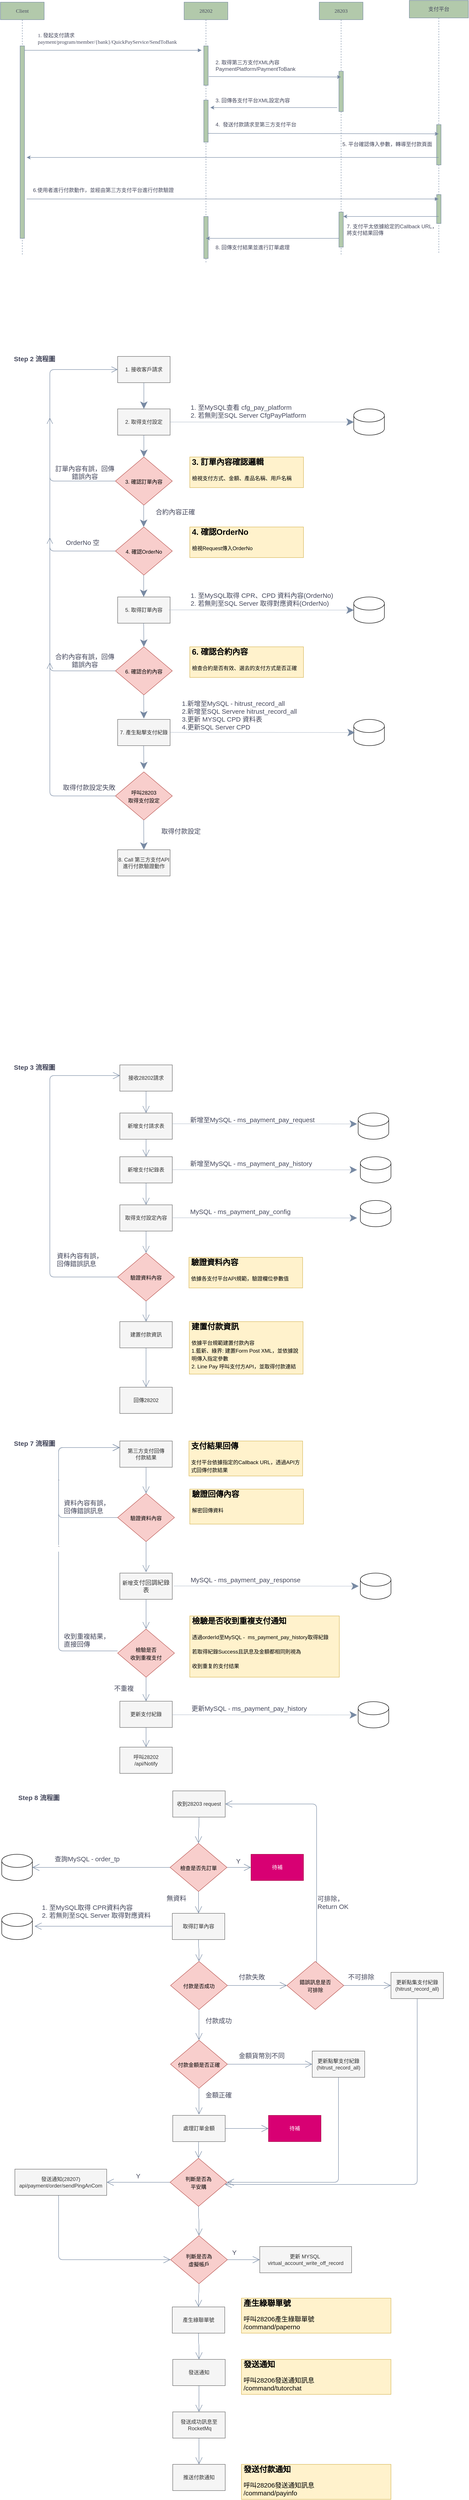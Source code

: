 <mxfile version="20.2.7" type="device"><diagram name="Page-1" id="13e1069c-82ec-6db2-03f1-153e76fe0fe0"><mxGraphModel dx="1497" dy="802" grid="1" gridSize="10" guides="1" tooltips="1" connect="1" arrows="1" fold="1" page="1" pageScale="1" pageWidth="1169" pageHeight="827" math="0" shadow="0"><root><mxCell id="0"/><mxCell id="1" parent="0"/><mxCell id="7baba1c4bc27f4b0-2" value="28202" style="shape=umlLifeline;perimeter=lifelinePerimeter;whiteSpace=wrap;html=1;container=1;collapsible=0;recursiveResize=0;outlineConnect=0;rounded=0;shadow=0;comic=0;labelBackgroundColor=none;strokeWidth=1;fontFamily=Verdana;fontSize=12;align=center;fillColor=#B2C9AB;strokeColor=#788AA3;fontColor=#46495D;" parent="1" vertex="1"><mxGeometry x="467" y="70" width="100" height="596" as="geometry"/></mxCell><mxCell id="7baba1c4bc27f4b0-10" value="" style="html=1;points=[];perimeter=orthogonalPerimeter;rounded=0;shadow=0;comic=0;labelBackgroundColor=none;strokeWidth=1;fontFamily=Verdana;fontSize=12;align=center;fillColor=#B2C9AB;strokeColor=#788AA3;fontColor=#46495D;" parent="7baba1c4bc27f4b0-2" vertex="1"><mxGeometry x="45" y="100" width="10" height="90" as="geometry"/></mxCell><mxCell id="J6iVhQArOqbqRwW2A1_2-15" value="" style="html=1;points=[];perimeter=orthogonalPerimeter;rounded=0;shadow=0;comic=0;labelBackgroundColor=none;strokeWidth=1;fontFamily=Verdana;fontSize=12;align=center;fillColor=#B2C9AB;strokeColor=#788AA3;fontColor=#46495D;" vertex="1" parent="7baba1c4bc27f4b0-2"><mxGeometry x="45" y="224" width="10" height="96" as="geometry"/></mxCell><mxCell id="J6iVhQArOqbqRwW2A1_2-30" value="" style="html=1;points=[];perimeter=orthogonalPerimeter;rounded=0;shadow=0;comic=0;labelBackgroundColor=none;strokeWidth=1;fontFamily=Verdana;fontSize=12;align=center;fillColor=#B2C9AB;strokeColor=#788AA3;fontColor=#46495D;" vertex="1" parent="7baba1c4bc27f4b0-2"><mxGeometry x="45.0" y="490" width="10" height="96" as="geometry"/></mxCell><mxCell id="7baba1c4bc27f4b0-3" value="28203" style="shape=umlLifeline;perimeter=lifelinePerimeter;whiteSpace=wrap;html=1;container=1;collapsible=0;recursiveResize=0;outlineConnect=0;rounded=0;shadow=0;comic=0;labelBackgroundColor=none;strokeWidth=1;fontFamily=Verdana;fontSize=12;align=center;fillColor=#B2C9AB;strokeColor=#788AA3;fontColor=#46495D;" parent="1" vertex="1"><mxGeometry x="776.05" y="70" width="100" height="580" as="geometry"/></mxCell><mxCell id="7baba1c4bc27f4b0-13" value="" style="html=1;points=[];perimeter=orthogonalPerimeter;rounded=0;shadow=0;comic=0;labelBackgroundColor=none;strokeWidth=1;fontFamily=Verdana;fontSize=12;align=center;fillColor=#B2C9AB;strokeColor=#788AA3;fontColor=#46495D;" parent="7baba1c4bc27f4b0-3" vertex="1"><mxGeometry x="45" y="158" width="10" height="92" as="geometry"/></mxCell><mxCell id="J6iVhQArOqbqRwW2A1_2-28" value="" style="html=1;points=[];perimeter=orthogonalPerimeter;rounded=0;shadow=0;comic=0;labelBackgroundColor=none;strokeWidth=1;fontFamily=Verdana;fontSize=12;align=center;fillColor=#B2C9AB;strokeColor=#788AA3;fontColor=#46495D;" vertex="1" parent="7baba1c4bc27f4b0-3"><mxGeometry x="45" y="480" width="10" height="80" as="geometry"/></mxCell><mxCell id="7baba1c4bc27f4b0-4" value="支付平台" style="shape=umlLifeline;perimeter=lifelinePerimeter;whiteSpace=wrap;html=1;container=1;collapsible=0;recursiveResize=0;outlineConnect=0;rounded=0;shadow=0;comic=0;labelBackgroundColor=none;strokeWidth=1;fontFamily=Verdana;fontSize=12;align=center;fillColor=#B2C9AB;strokeColor=#788AA3;fontColor=#46495D;" parent="1" vertex="1"><mxGeometry x="982" y="66" width="135" height="580" as="geometry"/></mxCell><mxCell id="J6iVhQArOqbqRwW2A1_2-19" value="" style="html=1;points=[];perimeter=orthogonalPerimeter;rounded=0;shadow=0;comic=0;labelBackgroundColor=none;strokeWidth=1;fontFamily=Verdana;fontSize=12;align=center;fillColor=#B2C9AB;strokeColor=#788AA3;fontColor=#46495D;" vertex="1" parent="7baba1c4bc27f4b0-4"><mxGeometry x="62.5" y="284" width="10" height="92" as="geometry"/></mxCell><mxCell id="J6iVhQArOqbqRwW2A1_2-25" value="" style="html=1;points=[];perimeter=orthogonalPerimeter;rounded=0;shadow=0;comic=0;labelBackgroundColor=none;strokeWidth=1;fontFamily=Verdana;fontSize=12;align=center;fillColor=#B2C9AB;strokeColor=#788AA3;fontColor=#46495D;" vertex="1" parent="7baba1c4bc27f4b0-4"><mxGeometry x="62.5" y="444" width="10" height="66" as="geometry"/></mxCell><mxCell id="7baba1c4bc27f4b0-8" value="Client" style="shape=umlLifeline;perimeter=lifelinePerimeter;whiteSpace=wrap;html=1;container=1;collapsible=0;recursiveResize=0;outlineConnect=0;rounded=0;shadow=0;comic=0;labelBackgroundColor=none;strokeWidth=1;fontFamily=Verdana;fontSize=12;align=center;fillColor=#B2C9AB;strokeColor=#788AA3;fontColor=#46495D;" parent="1" vertex="1"><mxGeometry x="47" y="70" width="100" height="580" as="geometry"/></mxCell><mxCell id="7baba1c4bc27f4b0-9" value="" style="html=1;points=[];perimeter=orthogonalPerimeter;rounded=0;shadow=0;comic=0;labelBackgroundColor=none;strokeWidth=1;fontFamily=Verdana;fontSize=12;align=center;fillColor=#B2C9AB;strokeColor=#788AA3;fontColor=#46495D;" parent="7baba1c4bc27f4b0-8" vertex="1"><mxGeometry x="45" y="100" width="10" height="440" as="geometry"/></mxCell><mxCell id="7baba1c4bc27f4b0-11" value="&lt;div style=&quot;text-align: left;&quot;&gt;&lt;span style=&quot;background-color: initial;&quot;&gt;1. 發起支付請求&lt;/span&gt;&lt;/div&gt;payment/program/member/{bank}/QuickPayService/SendToBank" style="html=1;verticalAlign=bottom;endArrow=block;labelBackgroundColor=none;fontFamily=Verdana;fontSize=12;edgeStyle=elbowEdgeStyle;elbow=vertical;rounded=0;curved=1;strokeColor=#788AA3;fontColor=#46495D;" parent="1" source="7baba1c4bc27f4b0-9" edge="1"><mxGeometry x="-0.066" y="10" relative="1" as="geometry"><mxPoint x="267" y="190" as="sourcePoint"/><mxPoint x="507" y="180" as="targetPoint"/><Array as="points"><mxPoint x="287" y="180"/></Array><mxPoint as="offset"/></mxGeometry></mxCell><mxCell id="J6iVhQArOqbqRwW2A1_2-12" value="" style="endArrow=classic;html=1;rounded=0;curved=1;strokeColor=#788AA3;fontColor=#46495D;" edge="1" parent="1" target="7baba1c4bc27f4b0-3"><mxGeometry width="50" height="50" relative="1" as="geometry"><mxPoint x="523.447" y="240" as="sourcePoint"/><mxPoint x="800.53" y="218.68" as="targetPoint"/><Array as="points"><mxPoint x="627" y="241"/></Array></mxGeometry></mxCell><mxCell id="J6iVhQArOqbqRwW2A1_2-14" value="2. 取得第三方支付XML內容&lt;br&gt;PaymentPlatform/PaymentToBank" style="text;html=1;strokeColor=none;fillColor=none;align=left;verticalAlign=middle;whiteSpace=wrap;rounded=0;fontColor=#46495D;" vertex="1" parent="1"><mxGeometry x="537" y="200" width="270" height="30" as="geometry"/></mxCell><mxCell id="J6iVhQArOqbqRwW2A1_2-16" value="" style="endArrow=classic;html=1;rounded=0;curved=1;strokeColor=#788AA3;fontColor=#46495D;" edge="1" parent="1"><mxGeometry width="50" height="50" relative="1" as="geometry"><mxPoint x="817" y="311" as="sourcePoint"/><mxPoint x="527" y="311" as="targetPoint"/><Array as="points"><mxPoint x="667" y="311"/></Array></mxGeometry></mxCell><mxCell id="J6iVhQArOqbqRwW2A1_2-17" value="3. 回傳各支付平台XML設定內容" style="text;html=1;strokeColor=none;fillColor=none;align=left;verticalAlign=middle;whiteSpace=wrap;rounded=0;fontColor=#46495D;" vertex="1" parent="1"><mxGeometry x="537" y="280" width="270" height="30" as="geometry"/></mxCell><mxCell id="J6iVhQArOqbqRwW2A1_2-20" value="" style="endArrow=classic;html=1;rounded=0;curved=1;strokeColor=#788AA3;fontColor=#46495D;" edge="1" parent="1" target="7baba1c4bc27f4b0-4"><mxGeometry width="50" height="50" relative="1" as="geometry"><mxPoint x="520.947" y="370" as="sourcePoint"/><mxPoint x="823.05" y="371" as="targetPoint"/><Array as="points"><mxPoint x="624.5" y="371"/></Array></mxGeometry></mxCell><mxCell id="J6iVhQArOqbqRwW2A1_2-21" value="4.&amp;nbsp; 發送付款請求至第三方支付平台" style="text;html=1;strokeColor=none;fillColor=none;align=left;verticalAlign=middle;whiteSpace=wrap;rounded=0;fontColor=#46495D;" vertex="1" parent="1"><mxGeometry x="537" y="335" width="430" height="30" as="geometry"/></mxCell><mxCell id="J6iVhQArOqbqRwW2A1_2-22" value="" style="endArrow=classic;html=1;rounded=0;curved=1;strokeColor=#788AA3;fontColor=#46495D;" edge="1" parent="1" source="7baba1c4bc27f4b0-4"><mxGeometry width="50" height="50" relative="1" as="geometry"><mxPoint x="1066.05" y="425" as="sourcePoint"/><mxPoint x="107" y="425" as="targetPoint"/><Array as="points"><mxPoint x="916.05" y="425"/></Array></mxGeometry></mxCell><mxCell id="J6iVhQArOqbqRwW2A1_2-23" value="5. 平台確認傳入參數，轉導至付款頁面" style="text;html=1;strokeColor=none;fillColor=none;align=left;verticalAlign=middle;whiteSpace=wrap;rounded=0;fontColor=#46495D;" vertex="1" parent="1"><mxGeometry x="827" y="380" width="220" height="30" as="geometry"/></mxCell><mxCell id="J6iVhQArOqbqRwW2A1_2-24" value="&lt;div style=&quot;text-align: left;&quot;&gt;&lt;/div&gt;" style="html=1;verticalAlign=bottom;endArrow=block;labelBackgroundColor=none;fontFamily=Verdana;fontSize=12;edgeStyle=elbowEdgeStyle;elbow=vertical;rounded=0;curved=1;strokeColor=#788AA3;fontColor=#46495D;exitX=0;exitY=1.167;exitDx=0;exitDy=0;exitPerimeter=0;" edge="1" parent="1" source="J6iVhQArOqbqRwW2A1_2-26" target="7baba1c4bc27f4b0-4"><mxGeometry x="-0.549" y="20" relative="1" as="geometry"><mxPoint x="46" y="519.999" as="sourcePoint"/><mxPoint x="1070.55" y="520.105" as="targetPoint"/><mxPoint as="offset"/><Array as="points"><mxPoint x="107" y="520"/></Array></mxGeometry></mxCell><mxCell id="J6iVhQArOqbqRwW2A1_2-26" value="6.使用者進行付款動作，並經由第三方支付平台進行付款驗證" style="text;html=1;align=center;verticalAlign=middle;resizable=0;points=[];autosize=1;strokeColor=none;fillColor=none;rounded=0;fontColor=#46495D;" vertex="1" parent="1"><mxGeometry x="107" y="485" width="350" height="30" as="geometry"/></mxCell><mxCell id="J6iVhQArOqbqRwW2A1_2-27" value="" style="endArrow=classic;html=1;rounded=0;curved=1;strokeColor=#788AA3;fontColor=#46495D;" edge="1" parent="1" source="7baba1c4bc27f4b0-4" target="J6iVhQArOqbqRwW2A1_2-28"><mxGeometry width="50" height="50" relative="1" as="geometry"><mxPoint x="1066.05" y="560" as="sourcePoint"/><mxPoint x="776.05" y="560" as="targetPoint"/><Array as="points"><mxPoint x="916.05" y="560"/></Array></mxGeometry></mxCell><mxCell id="J6iVhQArOqbqRwW2A1_2-29" value="7. 支付平太依據給定的Callback URL，&lt;br&gt;將支付結果回傳" style="text;html=1;align=left;verticalAlign=middle;resizable=0;points=[];autosize=1;strokeColor=none;fillColor=none;rounded=0;fontColor=#46495D;" vertex="1" parent="1"><mxGeometry x="837.05" y="570" width="230" height="40" as="geometry"/></mxCell><mxCell id="J6iVhQArOqbqRwW2A1_2-31" value="" style="endArrow=classic;html=1;rounded=0;curved=1;strokeColor=#788AA3;fontColor=#46495D;" edge="1" parent="1" source="J6iVhQArOqbqRwW2A1_2-28" target="7baba1c4bc27f4b0-2"><mxGeometry width="50" height="50" relative="1" as="geometry"><mxPoint x="809.975" y="610" as="sourcePoint"/><mxPoint x="537.0" y="610" as="targetPoint"/><Array as="points"><mxPoint x="622" y="610"/></Array></mxGeometry></mxCell><mxCell id="J6iVhQArOqbqRwW2A1_2-32" value="8. 回傳支付結果並進行訂單處理" style="text;html=1;align=left;verticalAlign=middle;resizable=0;points=[];autosize=1;strokeColor=none;fillColor=none;rounded=0;fontColor=#46495D;" vertex="1" parent="1"><mxGeometry x="537" y="616" width="190" height="30" as="geometry"/></mxCell><mxCell id="J6iVhQArOqbqRwW2A1_2-33" value="1. 接收客戶請求" style="rounded=0;whiteSpace=wrap;html=1;fillColor=#f5f5f5;strokeColor=#666666;fontColor=#333333;" vertex="1" parent="1"><mxGeometry x="315" y="880" width="120" height="60" as="geometry"/></mxCell><mxCell id="J6iVhQArOqbqRwW2A1_2-34" value="&lt;font style=&quot;font-size: 15px;&quot;&gt;&lt;b&gt;Step 2 流程圖&lt;/b&gt;&lt;/font&gt;" style="text;html=1;strokeColor=none;fillColor=none;align=center;verticalAlign=middle;whiteSpace=wrap;rounded=0;fontColor=#46495D;" vertex="1" parent="1"><mxGeometry x="70" y="870" width="110" height="30" as="geometry"/></mxCell><mxCell id="J6iVhQArOqbqRwW2A1_2-37" value="2. 取得支付設定" style="rounded=0;whiteSpace=wrap;html=1;fillColor=#f5f5f5;strokeColor=#666666;fontColor=#333333;" vertex="1" parent="1"><mxGeometry x="315" y="1000" width="120" height="60" as="geometry"/></mxCell><mxCell id="J6iVhQArOqbqRwW2A1_2-38" value="" style="endArrow=classic;html=1;rounded=0;fontSize=15;fontColor=#46495D;startSize=14;endSize=14;strokeColor=#788AA3;fillColor=#B2C9AB;curved=1;exitX=0.5;exitY=1;exitDx=0;exitDy=0;entryX=0.5;entryY=0;entryDx=0;entryDy=0;" edge="1" parent="1" source="J6iVhQArOqbqRwW2A1_2-33" target="J6iVhQArOqbqRwW2A1_2-37"><mxGeometry width="50" height="50" relative="1" as="geometry"><mxPoint x="165" y="1000" as="sourcePoint"/><mxPoint x="215" y="950" as="targetPoint"/></mxGeometry></mxCell><mxCell id="J6iVhQArOqbqRwW2A1_2-39" value="" style="shape=cylinder3;whiteSpace=wrap;html=1;boundedLbl=1;backgroundOutline=1;size=15;fontSize=15;" vertex="1" parent="1"><mxGeometry x="855" y="1000" width="70" height="60" as="geometry"/></mxCell><mxCell id="J6iVhQArOqbqRwW2A1_2-40" value="" style="endArrow=classic;html=1;rounded=0;fontSize=15;fontColor=#46495D;startSize=14;endSize=14;strokeColor=#788AA3;fillColor=#B2C9AB;curved=1;exitX=1;exitY=0.5;exitDx=0;exitDy=0;dashed=1;dashPattern=1 1;entryX=0;entryY=0.5;entryDx=0;entryDy=0;entryPerimeter=0;" edge="1" parent="1" source="J6iVhQArOqbqRwW2A1_2-37" target="J6iVhQArOqbqRwW2A1_2-39"><mxGeometry width="50" height="50" relative="1" as="geometry"><mxPoint x="605" y="1070" as="sourcePoint"/><mxPoint x="545" y="1030" as="targetPoint"/></mxGeometry></mxCell><mxCell id="J6iVhQArOqbqRwW2A1_2-42" value="1. 至MySQL查看&amp;nbsp;cfg_pay_platform&lt;br&gt;2. 若無則至SQL Server&amp;nbsp;CfgPayPlatform" style="text;html=1;strokeColor=none;fillColor=none;align=left;verticalAlign=middle;whiteSpace=wrap;rounded=0;fontSize=15;fontColor=#46495D;" vertex="1" parent="1"><mxGeometry x="480" y="980" width="320" height="50" as="geometry"/></mxCell><mxCell id="J6iVhQArOqbqRwW2A1_2-45" value="" style="endArrow=classic;html=1;rounded=0;fontSize=15;fontColor=#46495D;startSize=14;endSize=14;strokeColor=#788AA3;fillColor=#B2C9AB;curved=1;entryX=0.5;entryY=0;entryDx=0;entryDy=0;exitX=0.5;exitY=1;exitDx=0;exitDy=0;" edge="1" parent="1" source="J6iVhQArOqbqRwW2A1_2-37" target="J6iVhQArOqbqRwW2A1_2-46"><mxGeometry width="50" height="50" relative="1" as="geometry"><mxPoint x="385" y="1070" as="sourcePoint"/><mxPoint x="378" y="1119" as="targetPoint"/></mxGeometry></mxCell><mxCell id="J6iVhQArOqbqRwW2A1_2-46" value="&lt;font style=&quot;font-size: 12px;&quot;&gt;3. 確認訂單內容&lt;/font&gt;" style="rhombus;whiteSpace=wrap;html=1;fontSize=15;strokeColor=#b85450;fillColor=#f8cecc;" vertex="1" parent="1"><mxGeometry x="310" y="1110" width="130" height="110" as="geometry"/></mxCell><mxCell id="J6iVhQArOqbqRwW2A1_2-53" value="" style="endArrow=open;endFill=1;endSize=12;html=1;rounded=1;fontSize=15;fontColor=#46495D;strokeColor=#788AA3;fillColor=#B2C9AB;exitX=0;exitY=0.5;exitDx=0;exitDy=0;entryX=0;entryY=0.5;entryDx=0;entryDy=0;" edge="1" parent="1" source="J6iVhQArOqbqRwW2A1_2-46" target="J6iVhQArOqbqRwW2A1_2-33"><mxGeometry width="160" relative="1" as="geometry"><mxPoint x="110" y="1150" as="sourcePoint"/><mxPoint x="270" y="1150" as="targetPoint"/><Array as="points"><mxPoint x="160" y="1165"/><mxPoint x="160" y="1030"/><mxPoint x="160" y="910"/></Array></mxGeometry></mxCell><mxCell id="J6iVhQArOqbqRwW2A1_2-54" value="訂單內容有誤，回傳錯誤內容" style="text;html=1;strokeColor=none;fillColor=none;align=center;verticalAlign=middle;whiteSpace=wrap;rounded=0;fontSize=15;fontColor=#46495D;" vertex="1" parent="1"><mxGeometry x="170" y="1130" width="140" height="30" as="geometry"/></mxCell><mxCell id="J6iVhQArOqbqRwW2A1_2-55" value="&lt;h1 style=&quot;font-size: 18px;&quot;&gt;&lt;font style=&quot;font-size: 18px;&quot;&gt;3. 訂單內容確認邏輯&lt;/font&gt;&lt;/h1&gt;&lt;p style=&quot;&quot;&gt;&lt;font style=&quot;font-size: 12px;&quot;&gt;檢視支付方式、金額、產品名稱、用戶名稱&lt;/font&gt;&lt;/p&gt;" style="text;html=1;strokeColor=#d6b656;fillColor=#fff2cc;spacing=5;spacingTop=-20;whiteSpace=wrap;overflow=hidden;rounded=0;fontSize=15;" vertex="1" parent="1"><mxGeometry x="480" y="1110" width="260" height="70" as="geometry"/></mxCell><mxCell id="J6iVhQArOqbqRwW2A1_2-56" value="" style="endArrow=classic;html=1;rounded=0;fontSize=15;fontColor=#46495D;startSize=14;endSize=14;strokeColor=#788AA3;fillColor=#B2C9AB;curved=1;entryX=0.5;entryY=0;entryDx=0;entryDy=0;exitX=0.5;exitY=1;exitDx=0;exitDy=0;" edge="1" parent="1"><mxGeometry width="50" height="50" relative="1" as="geometry"><mxPoint x="374.57" y="1220" as="sourcePoint"/><mxPoint x="374.57" y="1270" as="targetPoint"/></mxGeometry></mxCell><mxCell id="J6iVhQArOqbqRwW2A1_2-57" value="&lt;font style=&quot;font-size: 12px;&quot;&gt;4. 確認OrderNo&lt;br&gt;&lt;/font&gt;" style="rhombus;whiteSpace=wrap;html=1;fontSize=15;strokeColor=#b85450;fillColor=#f8cecc;" vertex="1" parent="1"><mxGeometry x="310" y="1270" width="130" height="110" as="geometry"/></mxCell><mxCell id="J6iVhQArOqbqRwW2A1_2-58" value="合約內容正確" style="text;html=1;strokeColor=none;fillColor=none;align=left;verticalAlign=middle;whiteSpace=wrap;rounded=0;fontSize=15;fontColor=#46495D;" vertex="1" parent="1"><mxGeometry x="400" y="1220" width="140" height="30" as="geometry"/></mxCell><mxCell id="J6iVhQArOqbqRwW2A1_2-59" value="" style="endArrow=open;endFill=1;endSize=12;html=1;rounded=1;fontSize=15;fontColor=#46495D;strokeColor=#788AA3;fillColor=#B2C9AB;exitX=0;exitY=0.5;exitDx=0;exitDy=0;" edge="1" parent="1" source="J6iVhQArOqbqRwW2A1_2-57"><mxGeometry width="160" relative="1" as="geometry"><mxPoint x="310" y="1325" as="sourcePoint"/><mxPoint x="160" y="1020" as="targetPoint"/><Array as="points"><mxPoint x="160" y="1325"/><mxPoint x="160" y="1190"/><mxPoint x="160" y="1070"/></Array></mxGeometry></mxCell><mxCell id="J6iVhQArOqbqRwW2A1_2-60" value="OrderNo 空" style="text;html=1;strokeColor=none;fillColor=none;align=center;verticalAlign=middle;whiteSpace=wrap;rounded=0;fontSize=15;fontColor=#46495D;" vertex="1" parent="1"><mxGeometry x="165" y="1290" width="140" height="30" as="geometry"/></mxCell><mxCell id="J6iVhQArOqbqRwW2A1_2-62" value="" style="endArrow=classic;html=1;rounded=0;fontSize=15;fontColor=#46495D;startSize=14;endSize=14;strokeColor=#788AA3;fillColor=#B2C9AB;curved=1;entryX=0.5;entryY=0;entryDx=0;entryDy=0;exitX=0.5;exitY=1;exitDx=0;exitDy=0;" edge="1" parent="1"><mxGeometry width="50" height="50" relative="1" as="geometry"><mxPoint x="374.57" y="1380" as="sourcePoint"/><mxPoint x="374.57" y="1430" as="targetPoint"/></mxGeometry></mxCell><mxCell id="J6iVhQArOqbqRwW2A1_2-63" value="&lt;h1 style=&quot;font-size: 18px;&quot;&gt;4. 確認OrderNo&lt;/h1&gt;&lt;p style=&quot;&quot;&gt;&lt;font style=&quot;font-size: 12px;&quot;&gt;檢視Request傳入OrderNo&lt;/font&gt;&lt;/p&gt;" style="text;html=1;strokeColor=#d6b656;fillColor=#fff2cc;spacing=5;spacingTop=-20;whiteSpace=wrap;overflow=hidden;rounded=0;fontSize=15;" vertex="1" parent="1"><mxGeometry x="480" y="1270" width="260" height="70" as="geometry"/></mxCell><mxCell id="J6iVhQArOqbqRwW2A1_2-64" value="5. 取得訂單內容" style="rounded=0;whiteSpace=wrap;html=1;fillColor=#f5f5f5;strokeColor=#666666;fontColor=#333333;" vertex="1" parent="1"><mxGeometry x="315" y="1430" width="120" height="60" as="geometry"/></mxCell><mxCell id="J6iVhQArOqbqRwW2A1_2-65" value="" style="endArrow=classic;html=1;rounded=0;fontSize=15;fontColor=#46495D;startSize=14;endSize=14;strokeColor=#788AA3;fillColor=#B2C9AB;curved=1;exitX=1;exitY=0.5;exitDx=0;exitDy=0;dashed=1;dashPattern=1 1;entryX=0;entryY=0.5;entryDx=0;entryDy=0;entryPerimeter=0;" edge="1" parent="1" target="J6iVhQArOqbqRwW2A1_2-66"><mxGeometry width="50" height="50" relative="1" as="geometry"><mxPoint x="432.48" y="1459.57" as="sourcePoint"/><mxPoint x="787.53" y="1459.57" as="targetPoint"/></mxGeometry></mxCell><mxCell id="J6iVhQArOqbqRwW2A1_2-66" value="" style="shape=cylinder3;whiteSpace=wrap;html=1;boundedLbl=1;backgroundOutline=1;size=15;fontSize=15;" vertex="1" parent="1"><mxGeometry x="855" y="1430" width="70" height="60" as="geometry"/></mxCell><mxCell id="J6iVhQArOqbqRwW2A1_2-67" value="1. 至MySQL取得 CPR、CPD 資料內容(OrderNo)&lt;br&gt;2. 若無則至SQL Server 取得對應資料(OrderNo)" style="text;html=1;strokeColor=none;fillColor=none;align=left;verticalAlign=middle;whiteSpace=wrap;rounded=0;fontSize=15;fontColor=#46495D;" vertex="1" parent="1"><mxGeometry x="480" y="1410" width="350" height="50" as="geometry"/></mxCell><mxCell id="J6iVhQArOqbqRwW2A1_2-68" value="&lt;font style=&quot;font-size: 12px;&quot;&gt;6. 確認合約內容&lt;/font&gt;" style="rhombus;whiteSpace=wrap;html=1;fontSize=15;strokeColor=#b85450;fillColor=#f8cecc;" vertex="1" parent="1"><mxGeometry x="310" y="1544" width="130" height="110" as="geometry"/></mxCell><mxCell id="J6iVhQArOqbqRwW2A1_2-69" value="" style="endArrow=classic;html=1;rounded=0;fontSize=15;fontColor=#46495D;startSize=14;endSize=14;strokeColor=#788AA3;fillColor=#B2C9AB;curved=1;entryX=0.5;entryY=0;entryDx=0;entryDy=0;exitX=0.5;exitY=1;exitDx=0;exitDy=0;" edge="1" parent="1" target="J6iVhQArOqbqRwW2A1_2-68"><mxGeometry width="50" height="50" relative="1" as="geometry"><mxPoint x="374.57" y="1490" as="sourcePoint"/><mxPoint x="374.57" y="1540" as="targetPoint"/></mxGeometry></mxCell><mxCell id="J6iVhQArOqbqRwW2A1_2-70" value="" style="endArrow=open;endFill=1;endSize=12;html=1;rounded=1;fontSize=15;fontColor=#46495D;strokeColor=#788AA3;fillColor=#B2C9AB;exitX=0;exitY=0.5;exitDx=0;exitDy=0;" edge="1" parent="1"><mxGeometry width="160" relative="1" as="geometry"><mxPoint x="310" y="1599" as="sourcePoint"/><mxPoint x="160" y="1294" as="targetPoint"/><Array as="points"><mxPoint x="160" y="1599"/><mxPoint x="160" y="1464"/><mxPoint x="160" y="1344"/></Array></mxGeometry></mxCell><mxCell id="J6iVhQArOqbqRwW2A1_2-71" value="合約內容有誤，回傳錯誤內容" style="text;html=1;strokeColor=none;fillColor=none;align=center;verticalAlign=middle;whiteSpace=wrap;rounded=0;fontSize=15;fontColor=#46495D;" vertex="1" parent="1"><mxGeometry x="170" y="1560" width="140" height="30" as="geometry"/></mxCell><mxCell id="J6iVhQArOqbqRwW2A1_2-72" value="&lt;h1 style=&quot;font-size: 18px;&quot;&gt;6. 確認合約內容&lt;/h1&gt;&lt;p style=&quot;&quot;&gt;&lt;font style=&quot;font-size: 12px;&quot;&gt;檢查合約是否有效、選去的支付方式是否正確&lt;/font&gt;&lt;/p&gt;" style="text;html=1;strokeColor=#d6b656;fillColor=#fff2cc;spacing=5;spacingTop=-20;whiteSpace=wrap;overflow=hidden;rounded=0;fontSize=15;" vertex="1" parent="1"><mxGeometry x="480" y="1544" width="260" height="70" as="geometry"/></mxCell><mxCell id="J6iVhQArOqbqRwW2A1_2-73" value="" style="endArrow=classic;html=1;rounded=0;fontSize=15;fontColor=#46495D;startSize=14;endSize=14;strokeColor=#788AA3;fillColor=#B2C9AB;curved=1;entryX=0.5;entryY=0;entryDx=0;entryDy=0;exitX=0.5;exitY=1;exitDx=0;exitDy=0;" edge="1" parent="1"><mxGeometry width="50" height="50" relative="1" as="geometry"><mxPoint x="374.57" y="1654" as="sourcePoint"/><mxPoint x="375" y="1708" as="targetPoint"/></mxGeometry></mxCell><mxCell id="J6iVhQArOqbqRwW2A1_2-74" value="7. 產生點擊支付紀錄" style="rounded=0;whiteSpace=wrap;html=1;fillColor=#f5f5f5;strokeColor=#666666;fontColor=#333333;" vertex="1" parent="1"><mxGeometry x="315" y="1710" width="120" height="60" as="geometry"/></mxCell><mxCell id="J6iVhQArOqbqRwW2A1_2-75" value="" style="shape=cylinder3;whiteSpace=wrap;html=1;boundedLbl=1;backgroundOutline=1;size=15;fontSize=15;" vertex="1" parent="1"><mxGeometry x="855" y="1710" width="70" height="60" as="geometry"/></mxCell><mxCell id="J6iVhQArOqbqRwW2A1_2-76" value="" style="endArrow=classic;html=1;rounded=0;fontSize=15;fontColor=#46495D;startSize=14;endSize=14;strokeColor=#788AA3;fillColor=#B2C9AB;curved=1;exitX=1;exitY=0.5;exitDx=0;exitDy=0;dashed=1;dashPattern=1 1;entryX=0;entryY=0.5;entryDx=0;entryDy=0;entryPerimeter=0;" edge="1" parent="1"><mxGeometry width="50" height="50" relative="1" as="geometry"><mxPoint x="435" y="1739.57" as="sourcePoint"/><mxPoint x="857.52" y="1740" as="targetPoint"/></mxGeometry></mxCell><mxCell id="J6iVhQArOqbqRwW2A1_2-77" value="1.新增至MySQL -&amp;nbsp;hitrust_record_all&lt;br&gt;2.新增至SQL Servere&amp;nbsp;hitrust_record_all&lt;br&gt;3.更新 MYSQL CPD 資料表&lt;br&gt;4.更新SQL Server CPD" style="text;html=1;strokeColor=none;fillColor=none;align=left;verticalAlign=middle;whiteSpace=wrap;rounded=0;fontSize=15;fontColor=#46495D;" vertex="1" parent="1"><mxGeometry x="460" y="1660" width="350" height="80" as="geometry"/></mxCell><mxCell id="J6iVhQArOqbqRwW2A1_2-82" value="&lt;span style=&quot;font-size: 12px;&quot;&gt;呼叫28203 &lt;br&gt;取得支付設定&lt;/span&gt;" style="rhombus;whiteSpace=wrap;html=1;fontSize=15;strokeColor=#b85450;fillColor=#f8cecc;" vertex="1" parent="1"><mxGeometry x="310" y="1830" width="130" height="110" as="geometry"/></mxCell><mxCell id="J6iVhQArOqbqRwW2A1_2-84" value="" style="endArrow=classic;html=1;rounded=0;fontSize=15;fontColor=#46495D;startSize=14;endSize=14;strokeColor=#788AA3;fillColor=#B2C9AB;curved=1;entryX=0.5;entryY=0;entryDx=0;entryDy=0;exitX=0.5;exitY=1;exitDx=0;exitDy=0;" edge="1" parent="1"><mxGeometry width="50" height="50" relative="1" as="geometry"><mxPoint x="374.57" y="1770" as="sourcePoint"/><mxPoint x="375" y="1824" as="targetPoint"/></mxGeometry></mxCell><mxCell id="J6iVhQArOqbqRwW2A1_2-85" value="" style="endArrow=open;endFill=1;endSize=12;html=1;rounded=1;fontSize=15;fontColor=#46495D;strokeColor=#788AA3;fillColor=#B2C9AB;exitX=0;exitY=0.5;exitDx=0;exitDy=0;" edge="1" parent="1"><mxGeometry width="160" relative="1" as="geometry"><mxPoint x="310" y="1885" as="sourcePoint"/><mxPoint x="160" y="1580" as="targetPoint"/><Array as="points"><mxPoint x="160" y="1885"/><mxPoint x="160" y="1750"/><mxPoint x="160" y="1630"/></Array></mxGeometry></mxCell><mxCell id="J6iVhQArOqbqRwW2A1_2-86" value="取得付款設定失敗" style="text;html=1;strokeColor=none;fillColor=none;align=center;verticalAlign=middle;whiteSpace=wrap;rounded=0;fontSize=15;fontColor=#46495D;" vertex="1" parent="1"><mxGeometry x="180" y="1850" width="140" height="30" as="geometry"/></mxCell><mxCell id="J6iVhQArOqbqRwW2A1_2-87" value="8. Call 第三方支付API&lt;br&gt;進行付款驗證動作" style="rounded=0;whiteSpace=wrap;html=1;fillColor=#f5f5f5;strokeColor=#666666;fontColor=#333333;" vertex="1" parent="1"><mxGeometry x="315" y="2008" width="120" height="60" as="geometry"/></mxCell><mxCell id="J6iVhQArOqbqRwW2A1_2-88" value="" style="endArrow=classic;html=1;rounded=0;fontSize=15;fontColor=#46495D;startSize=14;endSize=14;strokeColor=#788AA3;fillColor=#B2C9AB;curved=1;entryX=0.5;entryY=0;entryDx=0;entryDy=0;exitX=0.5;exitY=1;exitDx=0;exitDy=0;" edge="1" parent="1" target="J6iVhQArOqbqRwW2A1_2-87"><mxGeometry width="50" height="50" relative="1" as="geometry"><mxPoint x="374.57" y="1940" as="sourcePoint"/><mxPoint x="375" y="1994" as="targetPoint"/></mxGeometry></mxCell><mxCell id="J6iVhQArOqbqRwW2A1_2-89" value="取得付款設定" style="text;html=1;strokeColor=none;fillColor=none;align=center;verticalAlign=middle;whiteSpace=wrap;rounded=0;fontSize=15;fontColor=#46495D;" vertex="1" parent="1"><mxGeometry x="390" y="1950" width="140" height="30" as="geometry"/></mxCell><mxCell id="J6iVhQArOqbqRwW2A1_2-104" style="edgeStyle=orthogonalEdgeStyle;rounded=1;orthogonalLoop=1;jettySize=auto;html=1;entryX=0.5;entryY=0;entryDx=0;entryDy=0;fontSize=12;fontColor=#46495D;endArrow=open;startSize=14;endSize=14;strokeColor=#788AA3;fillColor=#B2C9AB;" edge="1" parent="1" source="J6iVhQArOqbqRwW2A1_2-90" target="J6iVhQArOqbqRwW2A1_2-94"><mxGeometry relative="1" as="geometry"/></mxCell><mxCell id="J6iVhQArOqbqRwW2A1_2-90" value="接收28202請求" style="rounded=0;whiteSpace=wrap;html=1;fillColor=#f5f5f5;strokeColor=#666666;fontColor=#333333;" vertex="1" parent="1"><mxGeometry x="320" y="2500" width="120" height="60" as="geometry"/></mxCell><mxCell id="J6iVhQArOqbqRwW2A1_2-91" value="&lt;font style=&quot;font-size: 15px;&quot;&gt;&lt;b&gt;Step 3 流程圖&lt;/b&gt;&lt;/font&gt;" style="text;html=1;strokeColor=none;fillColor=none;align=center;verticalAlign=middle;whiteSpace=wrap;rounded=0;fontColor=#46495D;" vertex="1" parent="1"><mxGeometry x="70" y="2490" width="110" height="30" as="geometry"/></mxCell><mxCell id="J6iVhQArOqbqRwW2A1_2-103" style="edgeStyle=orthogonalEdgeStyle;rounded=1;orthogonalLoop=1;jettySize=auto;html=1;exitX=0.5;exitY=1;exitDx=0;exitDy=0;entryX=0.5;entryY=0;entryDx=0;entryDy=0;fontSize=12;fontColor=#46495D;endArrow=open;startSize=14;endSize=14;strokeColor=#788AA3;fillColor=#B2C9AB;" edge="1" parent="1" source="J6iVhQArOqbqRwW2A1_2-94" target="J6iVhQArOqbqRwW2A1_2-98"><mxGeometry relative="1" as="geometry"/></mxCell><mxCell id="J6iVhQArOqbqRwW2A1_2-94" value="&lt;font style=&quot;font-size: 12px;&quot;&gt;新增&lt;span style=&quot;font-family: Arial, sans-serif; text-align: start; background-color: rgb(255, 255, 255);&quot;&gt;支付請求表&lt;/span&gt;&lt;/font&gt;" style="rounded=0;whiteSpace=wrap;html=1;fillColor=#f5f5f5;strokeColor=#666666;fontColor=#333333;" vertex="1" parent="1"><mxGeometry x="320" y="2610" width="120" height="60" as="geometry"/></mxCell><mxCell id="J6iVhQArOqbqRwW2A1_2-95" value="" style="endArrow=classic;html=1;rounded=0;fontSize=15;fontColor=#46495D;startSize=14;endSize=14;strokeColor=#788AA3;fillColor=#B2C9AB;curved=1;exitX=1;exitY=0.5;exitDx=0;exitDy=0;dashed=1;dashPattern=1 1;entryX=0;entryY=0.5;entryDx=0;entryDy=0;entryPerimeter=0;" edge="1" parent="1"><mxGeometry width="50" height="50" relative="1" as="geometry"><mxPoint x="440" y="2634.57" as="sourcePoint"/><mxPoint x="862.52" y="2635" as="targetPoint"/></mxGeometry></mxCell><mxCell id="J6iVhQArOqbqRwW2A1_2-96" value="" style="shape=cylinder3;whiteSpace=wrap;html=1;boundedLbl=1;backgroundOutline=1;size=15;fontSize=15;" vertex="1" parent="1"><mxGeometry x="865" y="2610" width="70" height="60" as="geometry"/></mxCell><mxCell id="J6iVhQArOqbqRwW2A1_2-97" value="新增至MySQL - ms_payment_pay_request" style="text;html=1;strokeColor=none;fillColor=none;align=left;verticalAlign=middle;whiteSpace=wrap;rounded=0;fontSize=15;fontColor=#46495D;" vertex="1" parent="1"><mxGeometry x="479.05" y="2610" width="350" height="30" as="geometry"/></mxCell><mxCell id="J6iVhQArOqbqRwW2A1_2-122" style="edgeStyle=orthogonalEdgeStyle;rounded=1;orthogonalLoop=1;jettySize=auto;html=1;entryX=0.5;entryY=0;entryDx=0;entryDy=0;fontSize=12;fontColor=#46495D;endArrow=open;startSize=14;endSize=14;strokeColor=#788AA3;fillColor=#B2C9AB;" edge="1" parent="1" source="J6iVhQArOqbqRwW2A1_2-98" target="J6iVhQArOqbqRwW2A1_2-121"><mxGeometry relative="1" as="geometry"/></mxCell><mxCell id="J6iVhQArOqbqRwW2A1_2-98" value="&lt;font style=&quot;font-size: 12px;&quot;&gt;新增&lt;span style=&quot;font-family: Arial, sans-serif; text-align: start; background-color: rgb(255, 255, 255);&quot;&gt;支付紀錄表&lt;/span&gt;&lt;/font&gt;" style="rounded=0;whiteSpace=wrap;html=1;fillColor=#f5f5f5;strokeColor=#666666;fontColor=#333333;" vertex="1" parent="1"><mxGeometry x="320" y="2710" width="120" height="60" as="geometry"/></mxCell><mxCell id="J6iVhQArOqbqRwW2A1_2-105" value="" style="endArrow=classic;html=1;rounded=0;fontSize=15;fontColor=#46495D;startSize=14;endSize=14;strokeColor=#788AA3;fillColor=#B2C9AB;curved=1;exitX=1;exitY=0.5;exitDx=0;exitDy=0;dashed=1;dashPattern=1 1;entryX=0;entryY=0.5;entryDx=0;entryDy=0;entryPerimeter=0;" edge="1" parent="1"><mxGeometry width="50" height="50" relative="1" as="geometry"><mxPoint x="440" y="2739.57" as="sourcePoint"/><mxPoint x="862.52" y="2740" as="targetPoint"/></mxGeometry></mxCell><mxCell id="J6iVhQArOqbqRwW2A1_2-106" value="" style="shape=cylinder3;whiteSpace=wrap;html=1;boundedLbl=1;backgroundOutline=1;size=15;fontSize=15;" vertex="1" parent="1"><mxGeometry x="870.05" y="2710" width="70" height="60" as="geometry"/></mxCell><mxCell id="J6iVhQArOqbqRwW2A1_2-107" value="新增至MySQL - ms_payment_pay_history" style="text;html=1;strokeColor=none;fillColor=none;align=left;verticalAlign=middle;whiteSpace=wrap;rounded=0;fontSize=15;fontColor=#46495D;" vertex="1" parent="1"><mxGeometry x="479.05" y="2710" width="350" height="30" as="geometry"/></mxCell><mxCell id="J6iVhQArOqbqRwW2A1_2-110" style="edgeStyle=orthogonalEdgeStyle;rounded=1;orthogonalLoop=1;jettySize=auto;html=1;exitX=0;exitY=0.5;exitDx=0;exitDy=0;entryX=0.003;entryY=0.407;entryDx=0;entryDy=0;entryPerimeter=0;fontSize=12;fontColor=#46495D;endArrow=open;startSize=14;endSize=14;strokeColor=#788AA3;fillColor=#B2C9AB;" edge="1" parent="1" source="J6iVhQArOqbqRwW2A1_2-108" target="J6iVhQArOqbqRwW2A1_2-90"><mxGeometry relative="1" as="geometry"><Array as="points"><mxPoint x="160" y="2985"/><mxPoint x="160" y="2524"/></Array></mxGeometry></mxCell><mxCell id="J6iVhQArOqbqRwW2A1_2-116" style="edgeStyle=orthogonalEdgeStyle;rounded=1;orthogonalLoop=1;jettySize=auto;html=1;fontSize=12;fontColor=#46495D;endArrow=open;startSize=14;endSize=14;strokeColor=#788AA3;fillColor=#B2C9AB;" edge="1" parent="1" source="J6iVhQArOqbqRwW2A1_2-108" target="J6iVhQArOqbqRwW2A1_2-114"><mxGeometry relative="1" as="geometry"/></mxCell><mxCell id="J6iVhQArOqbqRwW2A1_2-108" value="&lt;span style=&quot;font-size: 12px;&quot;&gt;驗證資料內容&lt;/span&gt;" style="rhombus;whiteSpace=wrap;html=1;fontSize=15;strokeColor=#b85450;fillColor=#f8cecc;" vertex="1" parent="1"><mxGeometry x="314.95" y="2930" width="130" height="110" as="geometry"/></mxCell><mxCell id="J6iVhQArOqbqRwW2A1_2-111" value="&lt;h1 style=&quot;font-size: 18px;&quot;&gt;驗證資料內容&lt;/h1&gt;&lt;p style=&quot;&quot;&gt;&lt;span style=&quot;font-size: 12px;&quot;&gt;依據各支付平台API規範，驗證欄位參數值&lt;/span&gt;&lt;/p&gt;" style="text;html=1;strokeColor=#d6b656;fillColor=#fff2cc;spacing=5;spacingTop=-20;whiteSpace=wrap;overflow=hidden;rounded=0;fontSize=15;" vertex="1" parent="1"><mxGeometry x="478.05" y="2940" width="260" height="70" as="geometry"/></mxCell><mxCell id="J6iVhQArOqbqRwW2A1_2-112" value="資料內容有誤，&lt;br&gt;回傳錯誤訊息" style="text;html=1;strokeColor=none;fillColor=none;align=left;verticalAlign=middle;whiteSpace=wrap;rounded=0;fontSize=15;fontColor=#46495D;" vertex="1" parent="1"><mxGeometry x="174" y="2930" width="140" height="30" as="geometry"/></mxCell><mxCell id="J6iVhQArOqbqRwW2A1_2-120" style="edgeStyle=orthogonalEdgeStyle;rounded=1;orthogonalLoop=1;jettySize=auto;html=1;entryX=0.5;entryY=0;entryDx=0;entryDy=0;fontSize=12;fontColor=#46495D;endArrow=open;startSize=14;endSize=14;strokeColor=#788AA3;fillColor=#B2C9AB;" edge="1" parent="1" source="J6iVhQArOqbqRwW2A1_2-114" target="J6iVhQArOqbqRwW2A1_2-119"><mxGeometry relative="1" as="geometry"/></mxCell><mxCell id="J6iVhQArOqbqRwW2A1_2-114" value="建置付款資訊" style="rounded=0;whiteSpace=wrap;html=1;fillColor=#f5f5f5;strokeColor=#666666;fontColor=#333333;" vertex="1" parent="1"><mxGeometry x="319.95" y="3087" width="120" height="60" as="geometry"/></mxCell><mxCell id="J6iVhQArOqbqRwW2A1_2-117" value="&lt;h1 style=&quot;font-size: 18px;&quot;&gt;建置付款資訊&lt;/h1&gt;&lt;p style=&quot;&quot;&gt;&lt;span style=&quot;font-size: 12px;&quot;&gt;依據平台規範建置付款內容&lt;br&gt;1.藍新、綠界: 建置Form Post XML，並依據說明傳入指定參數&lt;br&gt;2. Line Pay 呼叫支付方API，並取得付款連結&lt;/span&gt;&lt;/p&gt;" style="text;html=1;strokeColor=#d6b656;fillColor=#fff2cc;spacing=5;spacingTop=-20;whiteSpace=wrap;overflow=hidden;rounded=0;fontSize=15;" vertex="1" parent="1"><mxGeometry x="479" y="3087" width="260" height="120" as="geometry"/></mxCell><mxCell id="J6iVhQArOqbqRwW2A1_2-119" value="回傳28202" style="rounded=0;whiteSpace=wrap;html=1;fillColor=#f5f5f5;strokeColor=#666666;fontColor=#333333;" vertex="1" parent="1"><mxGeometry x="319.95" y="3237" width="120" height="60" as="geometry"/></mxCell><mxCell id="J6iVhQArOqbqRwW2A1_2-123" style="edgeStyle=orthogonalEdgeStyle;rounded=1;orthogonalLoop=1;jettySize=auto;html=1;fontSize=12;fontColor=#46495D;endArrow=open;startSize=14;endSize=14;strokeColor=#788AA3;fillColor=#B2C9AB;" edge="1" parent="1" source="J6iVhQArOqbqRwW2A1_2-121" target="J6iVhQArOqbqRwW2A1_2-108"><mxGeometry relative="1" as="geometry"/></mxCell><mxCell id="J6iVhQArOqbqRwW2A1_2-121" value="取得支付設定內容" style="rounded=0;whiteSpace=wrap;html=1;fillColor=#f5f5f5;strokeColor=#666666;fontColor=#333333;" vertex="1" parent="1"><mxGeometry x="320" y="2820" width="120" height="60" as="geometry"/></mxCell><mxCell id="J6iVhQArOqbqRwW2A1_2-124" value="" style="endArrow=classic;html=1;rounded=0;fontSize=15;fontColor=#46495D;startSize=14;endSize=14;strokeColor=#788AA3;fillColor=#B2C9AB;curved=1;exitX=1;exitY=0.5;exitDx=0;exitDy=0;dashed=1;dashPattern=1 1;entryX=0;entryY=0.5;entryDx=0;entryDy=0;entryPerimeter=0;" edge="1" parent="1"><mxGeometry width="50" height="50" relative="1" as="geometry"><mxPoint x="440" y="2849.57" as="sourcePoint"/><mxPoint x="862.52" y="2850" as="targetPoint"/></mxGeometry></mxCell><mxCell id="J6iVhQArOqbqRwW2A1_2-125" value="" style="shape=cylinder3;whiteSpace=wrap;html=1;boundedLbl=1;backgroundOutline=1;size=15;fontSize=15;" vertex="1" parent="1"><mxGeometry x="870.05" y="2810" width="70" height="60" as="geometry"/></mxCell><mxCell id="J6iVhQArOqbqRwW2A1_2-126" value="MySQL - ms_payment_pay_config" style="text;html=1;strokeColor=none;fillColor=none;align=left;verticalAlign=middle;whiteSpace=wrap;rounded=0;fontSize=15;fontColor=#46495D;" vertex="1" parent="1"><mxGeometry x="479.05" y="2820" width="350" height="30" as="geometry"/></mxCell><mxCell id="J6iVhQArOqbqRwW2A1_2-133" style="edgeStyle=orthogonalEdgeStyle;rounded=1;orthogonalLoop=1;jettySize=auto;html=1;entryX=0.5;entryY=0;entryDx=0;entryDy=0;fontSize=12;fontColor=#46495D;endArrow=open;startSize=14;endSize=14;strokeColor=#788AA3;fillColor=#B2C9AB;" edge="1" parent="1" source="J6iVhQArOqbqRwW2A1_2-129"><mxGeometry relative="1" as="geometry"><mxPoint x="380" y="3480" as="targetPoint"/></mxGeometry></mxCell><mxCell id="J6iVhQArOqbqRwW2A1_2-129" value="第三方支付回傳&lt;br&gt;付款結果" style="rounded=0;whiteSpace=wrap;html=1;fillColor=#f5f5f5;strokeColor=#666666;fontColor=#333333;" vertex="1" parent="1"><mxGeometry x="319.95" y="3360" width="120" height="60" as="geometry"/></mxCell><mxCell id="J6iVhQArOqbqRwW2A1_2-130" value="&lt;font style=&quot;font-size: 15px;&quot;&gt;&lt;b&gt;Step 7 流程圖&lt;/b&gt;&lt;/font&gt;" style="text;html=1;strokeColor=none;fillColor=none;align=center;verticalAlign=middle;whiteSpace=wrap;rounded=0;fontColor=#46495D;" vertex="1" parent="1"><mxGeometry x="69.95" y="3350" width="110" height="30" as="geometry"/></mxCell><mxCell id="J6iVhQArOqbqRwW2A1_2-131" value="&lt;h1 style=&quot;font-size: 18px;&quot;&gt;支付結果回傳&lt;/h1&gt;&lt;p style=&quot;&quot;&gt;&lt;span style=&quot;font-size: 12px;&quot;&gt;支付平台依據指定的Callback URL，透過API方式回傳付款結果&lt;/span&gt;&lt;/p&gt;" style="text;html=1;strokeColor=#d6b656;fillColor=#fff2cc;spacing=5;spacingTop=-20;whiteSpace=wrap;overflow=hidden;rounded=0;fontSize=15;" vertex="1" parent="1"><mxGeometry x="478.05" y="3360" width="260" height="80" as="geometry"/></mxCell><mxCell id="J6iVhQArOqbqRwW2A1_2-134" value="&lt;h1 style=&quot;font-size: 18px;&quot;&gt;驗證回傳內容&lt;/h1&gt;&lt;p style=&quot;&quot;&gt;&lt;span style=&quot;font-size: 12px;&quot;&gt;解密回傳資料&lt;/span&gt;&lt;/p&gt;" style="text;html=1;strokeColor=#d6b656;fillColor=#fff2cc;spacing=5;spacingTop=-20;whiteSpace=wrap;overflow=hidden;rounded=0;fontSize=15;" vertex="1" parent="1"><mxGeometry x="480" y="3470" width="260" height="80" as="geometry"/></mxCell><mxCell id="J6iVhQArOqbqRwW2A1_2-137" value="`" style="edgeStyle=orthogonalEdgeStyle;rounded=1;orthogonalLoop=1;jettySize=auto;html=1;entryX=0;entryY=0.25;entryDx=0;entryDy=0;fontSize=12;fontColor=#46495D;endArrow=open;startSize=14;endSize=14;strokeColor=#788AA3;fillColor=#B2C9AB;exitX=0;exitY=0.5;exitDx=0;exitDy=0;" edge="1" parent="1" source="J6iVhQArOqbqRwW2A1_2-135" target="J6iVhQArOqbqRwW2A1_2-129"><mxGeometry relative="1" as="geometry"><Array as="points"><mxPoint x="180" y="3535"/><mxPoint x="180" y="3375"/></Array></mxGeometry></mxCell><mxCell id="J6iVhQArOqbqRwW2A1_2-141" style="edgeStyle=orthogonalEdgeStyle;rounded=1;orthogonalLoop=1;jettySize=auto;html=1;fontSize=12;fontColor=#46495D;endArrow=open;startSize=14;endSize=14;strokeColor=#788AA3;fillColor=#B2C9AB;" edge="1" parent="1" source="J6iVhQArOqbqRwW2A1_2-135"><mxGeometry relative="1" as="geometry"><mxPoint x="380" y="3660" as="targetPoint"/></mxGeometry></mxCell><mxCell id="J6iVhQArOqbqRwW2A1_2-135" value="&lt;span style=&quot;font-size: 12px;&quot;&gt;驗證資料內容&lt;/span&gt;" style="rhombus;whiteSpace=wrap;html=1;fontSize=15;strokeColor=#b85450;fillColor=#f8cecc;" vertex="1" parent="1"><mxGeometry x="315" y="3480" width="130" height="110" as="geometry"/></mxCell><mxCell id="J6iVhQArOqbqRwW2A1_2-139" value="資料內容有誤，&lt;br&gt;回傳錯誤訊息" style="text;html=1;strokeColor=none;fillColor=none;align=left;verticalAlign=middle;whiteSpace=wrap;rounded=0;fontSize=15;fontColor=#46495D;" vertex="1" parent="1"><mxGeometry x="190" y="3495" width="140" height="30" as="geometry"/></mxCell><mxCell id="J6iVhQArOqbqRwW2A1_2-147" style="edgeStyle=orthogonalEdgeStyle;rounded=1;orthogonalLoop=1;jettySize=auto;html=1;entryX=0.5;entryY=0;entryDx=0;entryDy=0;fontSize=12;fontColor=#46495D;endArrow=open;startSize=14;endSize=14;strokeColor=#788AA3;fillColor=#B2C9AB;" edge="1" parent="1" source="J6iVhQArOqbqRwW2A1_2-140" target="J6iVhQArOqbqRwW2A1_2-146"><mxGeometry relative="1" as="geometry"/></mxCell><mxCell id="J6iVhQArOqbqRwW2A1_2-140" value="新增&lt;span style=&quot;font-family: Arial, sans-serif; font-size: 14px; text-align: start; background-color: rgb(255, 255, 255);&quot;&gt;支付回調紀錄表&lt;/span&gt;" style="rounded=0;whiteSpace=wrap;html=1;fillColor=#f5f5f5;strokeColor=#666666;fontColor=#333333;" vertex="1" parent="1"><mxGeometry x="320" y="3662" width="120" height="60" as="geometry"/></mxCell><mxCell id="J6iVhQArOqbqRwW2A1_2-143" value="" style="endArrow=classic;html=1;rounded=0;fontSize=15;fontColor=#46495D;startSize=14;endSize=14;strokeColor=#788AA3;fillColor=#B2C9AB;curved=1;exitX=1;exitY=0.5;exitDx=0;exitDy=0;dashed=1;dashPattern=1 1;entryX=0;entryY=0.5;entryDx=0;entryDy=0;entryPerimeter=0;" edge="1" parent="1"><mxGeometry width="50" height="50" relative="1" as="geometry"><mxPoint x="443.74" y="3691.47" as="sourcePoint"/><mxPoint x="866.26" y="3691.9" as="targetPoint"/></mxGeometry></mxCell><mxCell id="J6iVhQArOqbqRwW2A1_2-144" value="" style="shape=cylinder3;whiteSpace=wrap;html=1;boundedLbl=1;backgroundOutline=1;size=15;fontSize=15;" vertex="1" parent="1"><mxGeometry x="870.05" y="3662" width="70" height="60" as="geometry"/></mxCell><mxCell id="J6iVhQArOqbqRwW2A1_2-145" value="MySQL - ms_payment_pay_response" style="text;html=1;strokeColor=none;fillColor=none;align=left;verticalAlign=middle;whiteSpace=wrap;rounded=0;fontSize=15;fontColor=#46495D;" vertex="1" parent="1"><mxGeometry x="480" y="3662" width="350" height="30" as="geometry"/></mxCell><mxCell id="J6iVhQArOqbqRwW2A1_2-156" style="edgeStyle=orthogonalEdgeStyle;rounded=1;orthogonalLoop=1;jettySize=auto;html=1;fontSize=12;fontColor=#46495D;endArrow=open;startSize=14;endSize=14;strokeColor=#788AA3;fillColor=#B2C9AB;" edge="1" parent="1" source="J6iVhQArOqbqRwW2A1_2-146" target="J6iVhQArOqbqRwW2A1_2-155"><mxGeometry relative="1" as="geometry"/></mxCell><mxCell id="J6iVhQArOqbqRwW2A1_2-146" value="&lt;span style=&quot;font-size: 12px;&quot;&gt;檢驗是否&lt;br&gt;收到重複支付&lt;/span&gt;" style="rhombus;whiteSpace=wrap;html=1;fontSize=15;strokeColor=#b85450;fillColor=#f8cecc;" vertex="1" parent="1"><mxGeometry x="315" y="3790" width="130" height="110" as="geometry"/></mxCell><mxCell id="J6iVhQArOqbqRwW2A1_2-151" value="&lt;h1 style=&quot;font-size: 18px;&quot;&gt;檢驗是否收到重複支付通知&lt;/h1&gt;&lt;p style=&quot;&quot;&gt;&lt;span style=&quot;font-size: 12px;&quot;&gt;透過orderId至MySQL -&amp;nbsp; ms_payment_pay_history取得紀錄&lt;/span&gt;&lt;/p&gt;&lt;p style=&quot;&quot;&gt;&lt;span style=&quot;font-size: 12px;&quot;&gt;若取得紀錄Success且訊息及金額都相同則視為&lt;/span&gt;&lt;/p&gt;&lt;span style=&quot;font-size: 12px;&quot;&gt;收到重复的支付结果&lt;/span&gt;" style="text;html=1;strokeColor=#d6b656;fillColor=#fff2cc;spacing=5;spacingTop=-20;whiteSpace=wrap;overflow=hidden;rounded=0;fontSize=15;" vertex="1" parent="1"><mxGeometry x="480" y="3760" width="341.95" height="140" as="geometry"/></mxCell><mxCell id="J6iVhQArOqbqRwW2A1_2-152" value="`" style="edgeStyle=orthogonalEdgeStyle;rounded=1;orthogonalLoop=1;jettySize=auto;html=1;entryX=0;entryY=0.25;entryDx=0;entryDy=0;fontSize=12;fontColor=#46495D;endArrow=open;startSize=14;endSize=14;strokeColor=#788AA3;fillColor=#B2C9AB;exitX=0;exitY=0.5;exitDx=0;exitDy=0;" edge="1" parent="1" target="J6iVhQArOqbqRwW2A1_2-129"><mxGeometry relative="1" as="geometry"><mxPoint x="315" y="3840" as="sourcePoint"/><mxPoint x="319.95" y="3680" as="targetPoint"/><Array as="points"><mxPoint x="180" y="3840"/><mxPoint x="180" y="3375"/></Array></mxGeometry></mxCell><mxCell id="J6iVhQArOqbqRwW2A1_2-153" value="收到重複結果，&lt;br&gt;直接回傳" style="text;html=1;strokeColor=none;fillColor=none;align=left;verticalAlign=middle;whiteSpace=wrap;rounded=0;fontSize=15;fontColor=#46495D;" vertex="1" parent="1"><mxGeometry x="190" y="3800" width="140" height="30" as="geometry"/></mxCell><mxCell id="J6iVhQArOqbqRwW2A1_2-164" style="edgeStyle=orthogonalEdgeStyle;rounded=1;orthogonalLoop=1;jettySize=auto;html=1;fontSize=12;fontColor=#46495D;endArrow=open;startSize=14;endSize=14;strokeColor=#788AA3;fillColor=#B2C9AB;" edge="1" parent="1" source="J6iVhQArOqbqRwW2A1_2-155" target="J6iVhQArOqbqRwW2A1_2-162"><mxGeometry relative="1" as="geometry"/></mxCell><mxCell id="J6iVhQArOqbqRwW2A1_2-155" value="更新支付紀錄" style="rounded=0;whiteSpace=wrap;html=1;fillColor=#f5f5f5;strokeColor=#666666;fontColor=#333333;" vertex="1" parent="1"><mxGeometry x="320" y="3955" width="120" height="60" as="geometry"/></mxCell><mxCell id="J6iVhQArOqbqRwW2A1_2-157" value="不重複" style="text;html=1;strokeColor=none;fillColor=none;align=left;verticalAlign=middle;whiteSpace=wrap;rounded=0;fontSize=15;fontColor=#46495D;" vertex="1" parent="1"><mxGeometry x="305" y="3910" width="70" height="30" as="geometry"/></mxCell><mxCell id="J6iVhQArOqbqRwW2A1_2-158" value="" style="endArrow=classic;html=1;rounded=0;fontSize=15;fontColor=#46495D;startSize=14;endSize=14;strokeColor=#788AA3;fillColor=#B2C9AB;curved=1;exitX=1;exitY=0.5;exitDx=0;exitDy=0;dashed=1;dashPattern=1 1;entryX=0;entryY=0.5;entryDx=0;entryDy=0;entryPerimeter=0;" edge="1" parent="1"><mxGeometry width="50" height="50" relative="1" as="geometry"><mxPoint x="440.0" y="3986.0" as="sourcePoint"/><mxPoint x="862.52" y="3986.43" as="targetPoint"/></mxGeometry></mxCell><mxCell id="J6iVhQArOqbqRwW2A1_2-159" value="" style="shape=cylinder3;whiteSpace=wrap;html=1;boundedLbl=1;backgroundOutline=1;size=15;fontSize=15;" vertex="1" parent="1"><mxGeometry x="865" y="3956" width="70" height="60" as="geometry"/></mxCell><mxCell id="J6iVhQArOqbqRwW2A1_2-161" value="更新MySQL - ms_payment_pay_history" style="text;html=1;strokeColor=none;fillColor=none;align=left;verticalAlign=middle;whiteSpace=wrap;rounded=0;fontSize=15;fontColor=#46495D;" vertex="1" parent="1"><mxGeometry x="482" y="3956" width="350" height="30" as="geometry"/></mxCell><mxCell id="J6iVhQArOqbqRwW2A1_2-162" value="呼叫28202&lt;br&gt;/api/Notify" style="rounded=0;whiteSpace=wrap;html=1;fillColor=#f5f5f5;strokeColor=#666666;fontColor=#333333;" vertex="1" parent="1"><mxGeometry x="319.95" y="4060" width="120" height="60" as="geometry"/></mxCell><mxCell id="J6iVhQArOqbqRwW2A1_2-169" style="edgeStyle=orthogonalEdgeStyle;rounded=1;orthogonalLoop=1;jettySize=auto;html=1;entryX=0.5;entryY=0;entryDx=0;entryDy=0;fontSize=12;fontColor=#46495D;endArrow=open;startSize=14;endSize=14;strokeColor=#788AA3;fillColor=#B2C9AB;" edge="1" parent="1" source="J6iVhQArOqbqRwW2A1_2-165" target="J6iVhQArOqbqRwW2A1_2-168"><mxGeometry relative="1" as="geometry"/></mxCell><mxCell id="J6iVhQArOqbqRwW2A1_2-165" value="收到28203 request" style="rounded=0;whiteSpace=wrap;html=1;fillColor=#f5f5f5;strokeColor=#666666;fontColor=#333333;" vertex="1" parent="1"><mxGeometry x="441" y="4160" width="120" height="60" as="geometry"/></mxCell><mxCell id="J6iVhQArOqbqRwW2A1_2-166" value="&lt;font style=&quot;font-size: 15px;&quot;&gt;&lt;b&gt;Step 8 流程圖&lt;/b&gt;&lt;/font&gt;" style="text;html=1;strokeColor=none;fillColor=none;align=center;verticalAlign=middle;whiteSpace=wrap;rounded=0;fontColor=#46495D;" vertex="1" parent="1"><mxGeometry x="80" y="4160" width="110" height="30" as="geometry"/></mxCell><mxCell id="J6iVhQArOqbqRwW2A1_2-171" style="edgeStyle=orthogonalEdgeStyle;rounded=1;orthogonalLoop=1;jettySize=auto;html=1;fontSize=12;fontColor=#46495D;endArrow=open;startSize=14;endSize=14;strokeColor=#788AA3;fillColor=#B2C9AB;" edge="1" parent="1" source="J6iVhQArOqbqRwW2A1_2-168" target="J6iVhQArOqbqRwW2A1_2-170"><mxGeometry relative="1" as="geometry"/></mxCell><mxCell id="J6iVhQArOqbqRwW2A1_2-174" style="edgeStyle=orthogonalEdgeStyle;rounded=1;orthogonalLoop=1;jettySize=auto;html=1;entryX=0.5;entryY=0;entryDx=0;entryDy=0;fontSize=12;fontColor=#46495D;endArrow=open;startSize=14;endSize=14;strokeColor=#788AA3;fillColor=#B2C9AB;" edge="1" parent="1" source="J6iVhQArOqbqRwW2A1_2-168" target="J6iVhQArOqbqRwW2A1_2-173"><mxGeometry relative="1" as="geometry"/></mxCell><mxCell id="J6iVhQArOqbqRwW2A1_2-205" style="edgeStyle=orthogonalEdgeStyle;rounded=1;orthogonalLoop=1;jettySize=auto;html=1;entryX=0;entryY=0.5;entryDx=0;entryDy=0;fontSize=12;fontColor=#46495D;endArrow=open;startSize=14;endSize=14;strokeColor=#788AA3;fillColor=#B2C9AB;" edge="1" parent="1" source="J6iVhQArOqbqRwW2A1_2-168" target="J6iVhQArOqbqRwW2A1_2-204"><mxGeometry relative="1" as="geometry"/></mxCell><mxCell id="J6iVhQArOqbqRwW2A1_2-168" value="&lt;span style=&quot;font-size: 12px;&quot;&gt;檢查是否先訂單&lt;/span&gt;" style="rhombus;whiteSpace=wrap;html=1;fontSize=15;strokeColor=#b85450;fillColor=#f8cecc;" vertex="1" parent="1"><mxGeometry x="434.95" y="4280" width="130" height="110" as="geometry"/></mxCell><mxCell id="J6iVhQArOqbqRwW2A1_2-170" value="" style="shape=cylinder3;whiteSpace=wrap;html=1;boundedLbl=1;backgroundOutline=1;size=15;fontSize=15;" vertex="1" parent="1"><mxGeometry x="50" y="4305" width="70" height="60" as="geometry"/></mxCell><mxCell id="J6iVhQArOqbqRwW2A1_2-172" value="查詢MySQL - order_tp" style="text;html=1;strokeColor=none;fillColor=none;align=left;verticalAlign=middle;whiteSpace=wrap;rounded=0;fontSize=15;fontColor=#46495D;" vertex="1" parent="1"><mxGeometry x="169" y="4300" width="350" height="30" as="geometry"/></mxCell><mxCell id="J6iVhQArOqbqRwW2A1_2-180" style="edgeStyle=orthogonalEdgeStyle;rounded=1;orthogonalLoop=1;jettySize=auto;html=1;entryX=0.5;entryY=0;entryDx=0;entryDy=0;fontSize=12;fontColor=#46495D;endArrow=open;startSize=14;endSize=14;strokeColor=#788AA3;fillColor=#B2C9AB;" edge="1" parent="1" source="J6iVhQArOqbqRwW2A1_2-173" target="J6iVhQArOqbqRwW2A1_2-179"><mxGeometry relative="1" as="geometry"/></mxCell><mxCell id="J6iVhQArOqbqRwW2A1_2-173" value="取得訂單內容" style="rounded=0;whiteSpace=wrap;html=1;fillColor=#f5f5f5;strokeColor=#666666;fontColor=#333333;" vertex="1" parent="1"><mxGeometry x="440" y="4440" width="120" height="60" as="geometry"/></mxCell><mxCell id="J6iVhQArOqbqRwW2A1_2-175" value="無資料" style="text;html=1;strokeColor=none;fillColor=none;align=left;verticalAlign=middle;whiteSpace=wrap;rounded=0;fontSize=15;fontColor=#46495D;" vertex="1" parent="1"><mxGeometry x="425" y="4390" width="70" height="30" as="geometry"/></mxCell><mxCell id="J6iVhQArOqbqRwW2A1_2-176" value="1. 至MySQL取得 CPR資料內容&lt;br&gt;2. 若無則至SQL Server 取得對應資料" style="text;html=1;strokeColor=none;fillColor=none;align=left;verticalAlign=middle;whiteSpace=wrap;rounded=0;fontSize=15;fontColor=#46495D;" vertex="1" parent="1"><mxGeometry x="140" y="4410" width="350" height="50" as="geometry"/></mxCell><mxCell id="J6iVhQArOqbqRwW2A1_2-177" value="" style="shape=cylinder3;whiteSpace=wrap;html=1;boundedLbl=1;backgroundOutline=1;size=15;fontSize=15;" vertex="1" parent="1"><mxGeometry x="50" y="4440" width="70" height="60" as="geometry"/></mxCell><mxCell id="J6iVhQArOqbqRwW2A1_2-178" style="edgeStyle=orthogonalEdgeStyle;rounded=1;orthogonalLoop=1;jettySize=auto;html=1;fontSize=12;fontColor=#46495D;endArrow=open;startSize=14;endSize=14;strokeColor=#788AA3;fillColor=#B2C9AB;" edge="1" parent="1"><mxGeometry relative="1" as="geometry"><mxPoint x="439.95" y="4469.47" as="sourcePoint"/><mxPoint x="125" y="4469.47" as="targetPoint"/></mxGeometry></mxCell><mxCell id="J6iVhQArOqbqRwW2A1_2-183" style="edgeStyle=orthogonalEdgeStyle;rounded=1;orthogonalLoop=1;jettySize=auto;html=1;fontSize=12;fontColor=#46495D;endArrow=open;startSize=14;endSize=14;strokeColor=#788AA3;fillColor=#B2C9AB;" edge="1" parent="1" source="J6iVhQArOqbqRwW2A1_2-179" target="J6iVhQArOqbqRwW2A1_2-182"><mxGeometry relative="1" as="geometry"/></mxCell><mxCell id="J6iVhQArOqbqRwW2A1_2-194" style="edgeStyle=orthogonalEdgeStyle;rounded=1;orthogonalLoop=1;jettySize=auto;html=1;exitX=0.5;exitY=1;exitDx=0;exitDy=0;fontSize=12;fontColor=#46495D;endArrow=open;startSize=14;endSize=14;strokeColor=#788AA3;fillColor=#B2C9AB;" edge="1" parent="1" source="J6iVhQArOqbqRwW2A1_2-179" target="J6iVhQArOqbqRwW2A1_2-186"><mxGeometry relative="1" as="geometry"/></mxCell><mxCell id="J6iVhQArOqbqRwW2A1_2-179" value="&lt;span style=&quot;font-size: 12px;&quot;&gt;付款是否成功&lt;/span&gt;" style="rhombus;whiteSpace=wrap;html=1;fontSize=15;strokeColor=#b85450;fillColor=#f8cecc;" vertex="1" parent="1"><mxGeometry x="436" y="4550" width="130" height="110" as="geometry"/></mxCell><mxCell id="J6iVhQArOqbqRwW2A1_2-190" style="edgeStyle=orthogonalEdgeStyle;rounded=1;orthogonalLoop=1;jettySize=auto;html=1;entryX=0;entryY=0.5;entryDx=0;entryDy=0;fontSize=12;fontColor=#46495D;endArrow=open;startSize=14;endSize=14;strokeColor=#788AA3;fillColor=#B2C9AB;" edge="1" parent="1" source="J6iVhQArOqbqRwW2A1_2-182" target="J6iVhQArOqbqRwW2A1_2-189"><mxGeometry relative="1" as="geometry"/></mxCell><mxCell id="J6iVhQArOqbqRwW2A1_2-192" style="edgeStyle=orthogonalEdgeStyle;rounded=1;orthogonalLoop=1;jettySize=auto;html=1;entryX=1;entryY=0.5;entryDx=0;entryDy=0;fontSize=12;fontColor=#46495D;endArrow=open;startSize=14;endSize=14;strokeColor=#788AA3;fillColor=#B2C9AB;" edge="1" parent="1" source="J6iVhQArOqbqRwW2A1_2-182" target="J6iVhQArOqbqRwW2A1_2-165"><mxGeometry relative="1" as="geometry"><Array as="points"><mxPoint x="770" y="4190"/></Array></mxGeometry></mxCell><mxCell id="J6iVhQArOqbqRwW2A1_2-182" value="&lt;span style=&quot;font-size: 12px;&quot;&gt;錯誤訊息是否&lt;br&gt;可排除&lt;br&gt;&lt;/span&gt;" style="rhombus;whiteSpace=wrap;html=1;fontSize=15;strokeColor=#b85450;fillColor=#f8cecc;" vertex="1" parent="1"><mxGeometry x="702" y="4550" width="130" height="110" as="geometry"/></mxCell><mxCell id="J6iVhQArOqbqRwW2A1_2-184" value="付款失敗" style="text;html=1;strokeColor=none;fillColor=none;align=left;verticalAlign=middle;whiteSpace=wrap;rounded=0;fontSize=15;fontColor=#46495D;" vertex="1" parent="1"><mxGeometry x="590" y="4570" width="70" height="30" as="geometry"/></mxCell><mxCell id="J6iVhQArOqbqRwW2A1_2-197" style="edgeStyle=orthogonalEdgeStyle;rounded=1;orthogonalLoop=1;jettySize=auto;html=1;exitX=1;exitY=0.5;exitDx=0;exitDy=0;fontSize=12;fontColor=#46495D;endArrow=open;startSize=14;endSize=14;strokeColor=#788AA3;fillColor=#B2C9AB;" edge="1" parent="1" source="J6iVhQArOqbqRwW2A1_2-186" target="J6iVhQArOqbqRwW2A1_2-196"><mxGeometry relative="1" as="geometry"/></mxCell><mxCell id="J6iVhQArOqbqRwW2A1_2-200" style="edgeStyle=orthogonalEdgeStyle;rounded=1;orthogonalLoop=1;jettySize=auto;html=1;fontSize=12;fontColor=#46495D;endArrow=open;startSize=14;endSize=14;strokeColor=#788AA3;fillColor=#B2C9AB;" edge="1" parent="1" source="J6iVhQArOqbqRwW2A1_2-186"><mxGeometry relative="1" as="geometry"><mxPoint x="501" y="4900" as="targetPoint"/></mxGeometry></mxCell><mxCell id="J6iVhQArOqbqRwW2A1_2-186" value="&lt;span style=&quot;font-size: 12px;&quot;&gt;付款金額是否正確&lt;/span&gt;" style="rhombus;whiteSpace=wrap;html=1;fontSize=15;strokeColor=#b85450;fillColor=#f8cecc;" vertex="1" parent="1"><mxGeometry x="436" y="4730" width="130" height="110" as="geometry"/></mxCell><mxCell id="J6iVhQArOqbqRwW2A1_2-215" style="edgeStyle=orthogonalEdgeStyle;rounded=1;orthogonalLoop=1;jettySize=auto;html=1;exitX=0.5;exitY=1;exitDx=0;exitDy=0;fontSize=12;fontColor=#46495D;endArrow=open;startSize=14;endSize=14;strokeColor=#788AA3;fillColor=#B2C9AB;" edge="1" parent="1" source="J6iVhQArOqbqRwW2A1_2-189"><mxGeometry relative="1" as="geometry"><mxPoint x="560" y="5060" as="targetPoint"/><Array as="points"><mxPoint x="1000" y="5060"/></Array></mxGeometry></mxCell><mxCell id="J6iVhQArOqbqRwW2A1_2-189" value="更新點集支付紀錄&lt;br&gt;(hitrust_record_all)" style="rounded=0;whiteSpace=wrap;html=1;fillColor=#f5f5f5;strokeColor=#666666;fontColor=#333333;" vertex="1" parent="1"><mxGeometry x="940.05" y="4575" width="120" height="60" as="geometry"/></mxCell><mxCell id="J6iVhQArOqbqRwW2A1_2-191" value="不可排除" style="text;html=1;strokeColor=none;fillColor=none;align=left;verticalAlign=middle;whiteSpace=wrap;rounded=0;fontSize=15;fontColor=#46495D;" vertex="1" parent="1"><mxGeometry x="840" y="4570" width="70" height="30" as="geometry"/></mxCell><mxCell id="J6iVhQArOqbqRwW2A1_2-193" value="可排除，Return OK" style="text;html=1;strokeColor=none;fillColor=none;align=left;verticalAlign=middle;whiteSpace=wrap;rounded=0;fontSize=15;fontColor=#46495D;" vertex="1" parent="1"><mxGeometry x="770" y="4400" width="100" height="30" as="geometry"/></mxCell><mxCell id="J6iVhQArOqbqRwW2A1_2-195" value="付款成功" style="text;html=1;strokeColor=none;fillColor=none;align=left;verticalAlign=middle;whiteSpace=wrap;rounded=0;fontSize=15;fontColor=#46495D;" vertex="1" parent="1"><mxGeometry x="514" y="4670" width="70" height="30" as="geometry"/></mxCell><mxCell id="J6iVhQArOqbqRwW2A1_2-214" style="edgeStyle=orthogonalEdgeStyle;rounded=1;orthogonalLoop=1;jettySize=auto;html=1;exitX=0.5;exitY=1;exitDx=0;exitDy=0;entryX=1;entryY=0.5;entryDx=0;entryDy=0;fontSize=12;fontColor=#46495D;endArrow=open;startSize=14;endSize=14;strokeColor=#788AA3;fillColor=#B2C9AB;" edge="1" parent="1" source="J6iVhQArOqbqRwW2A1_2-196" target="J6iVhQArOqbqRwW2A1_2-213"><mxGeometry relative="1" as="geometry"/></mxCell><mxCell id="J6iVhQArOqbqRwW2A1_2-196" value="更新點擊支付紀錄&lt;br&gt;(hitrust_record_all)" style="rounded=0;whiteSpace=wrap;html=1;fillColor=#f5f5f5;strokeColor=#666666;fontColor=#333333;" vertex="1" parent="1"><mxGeometry x="760" y="4755" width="120" height="60" as="geometry"/></mxCell><mxCell id="J6iVhQArOqbqRwW2A1_2-198" value="金額貨幣別不同" style="text;html=1;strokeColor=none;fillColor=none;align=left;verticalAlign=middle;whiteSpace=wrap;rounded=0;fontSize=15;fontColor=#46495D;" vertex="1" parent="1"><mxGeometry x="590" y="4750" width="120" height="30" as="geometry"/></mxCell><mxCell id="J6iVhQArOqbqRwW2A1_2-201" value="金額正確" style="text;html=1;strokeColor=none;fillColor=none;align=left;verticalAlign=middle;whiteSpace=wrap;rounded=0;fontSize=15;fontColor=#46495D;" vertex="1" parent="1"><mxGeometry x="514" y="4840" width="70" height="30" as="geometry"/></mxCell><mxCell id="J6iVhQArOqbqRwW2A1_2-207" style="edgeStyle=orthogonalEdgeStyle;rounded=1;orthogonalLoop=1;jettySize=auto;html=1;entryX=0;entryY=0.5;entryDx=0;entryDy=0;fontSize=12;fontColor=#46495D;endArrow=open;startSize=14;endSize=14;strokeColor=#788AA3;fillColor=#B2C9AB;" edge="1" parent="1" source="J6iVhQArOqbqRwW2A1_2-202" target="J6iVhQArOqbqRwW2A1_2-203"><mxGeometry relative="1" as="geometry"/></mxCell><mxCell id="J6iVhQArOqbqRwW2A1_2-212" style="edgeStyle=orthogonalEdgeStyle;rounded=1;orthogonalLoop=1;jettySize=auto;html=1;exitX=0.5;exitY=1;exitDx=0;exitDy=0;entryX=0.5;entryY=0;entryDx=0;entryDy=0;fontSize=12;fontColor=#46495D;endArrow=open;startSize=14;endSize=14;strokeColor=#788AA3;fillColor=#B2C9AB;" edge="1" parent="1" source="J6iVhQArOqbqRwW2A1_2-202"><mxGeometry relative="1" as="geometry"><mxPoint x="499.95" y="5000" as="targetPoint"/></mxGeometry></mxCell><mxCell id="J6iVhQArOqbqRwW2A1_2-202" value="處理訂單金額" style="rounded=0;whiteSpace=wrap;html=1;fillColor=#f5f5f5;strokeColor=#666666;fontColor=#333333;" vertex="1" parent="1"><mxGeometry x="441" y="4902" width="120" height="60" as="geometry"/></mxCell><mxCell id="J6iVhQArOqbqRwW2A1_2-203" value="待補" style="rounded=0;whiteSpace=wrap;html=1;fillColor=#d80073;strokeColor=#A50040;fontColor=#ffffff;" vertex="1" parent="1"><mxGeometry x="660" y="4902" width="120" height="60" as="geometry"/></mxCell><mxCell id="J6iVhQArOqbqRwW2A1_2-204" value="待補" style="rounded=0;whiteSpace=wrap;html=1;fillColor=#d80073;strokeColor=#A50040;fontColor=#ffffff;" vertex="1" parent="1"><mxGeometry x="620" y="4305" width="120" height="60" as="geometry"/></mxCell><mxCell id="J6iVhQArOqbqRwW2A1_2-206" value="Y" style="text;html=1;strokeColor=none;fillColor=none;align=left;verticalAlign=middle;whiteSpace=wrap;rounded=0;fontSize=15;fontColor=#46495D;" vertex="1" parent="1"><mxGeometry x="584" y="4305" width="26" height="30" as="geometry"/></mxCell><mxCell id="J6iVhQArOqbqRwW2A1_2-218" style="edgeStyle=orthogonalEdgeStyle;rounded=1;orthogonalLoop=1;jettySize=auto;html=1;entryX=1;entryY=0.5;entryDx=0;entryDy=0;fontSize=12;fontColor=#46495D;endArrow=open;startSize=14;endSize=14;strokeColor=#788AA3;fillColor=#B2C9AB;" edge="1" parent="1" source="J6iVhQArOqbqRwW2A1_2-213" target="J6iVhQArOqbqRwW2A1_2-217"><mxGeometry relative="1" as="geometry"/></mxCell><mxCell id="J6iVhQArOqbqRwW2A1_2-221" style="edgeStyle=orthogonalEdgeStyle;rounded=1;orthogonalLoop=1;jettySize=auto;html=1;fontSize=12;fontColor=#46495D;endArrow=open;startSize=14;endSize=14;strokeColor=#788AA3;fillColor=#B2C9AB;" edge="1" parent="1" source="J6iVhQArOqbqRwW2A1_2-213" target="J6iVhQArOqbqRwW2A1_2-220"><mxGeometry relative="1" as="geometry"/></mxCell><mxCell id="J6iVhQArOqbqRwW2A1_2-213" value="&lt;span style=&quot;font-size: 12px;&quot;&gt;判斷是否為&lt;br&gt;平安購&lt;br&gt;&lt;/span&gt;" style="rhombus;whiteSpace=wrap;html=1;fontSize=15;strokeColor=#b85450;fillColor=#f8cecc;" vertex="1" parent="1"><mxGeometry x="434.95" y="5000" width="130" height="110" as="geometry"/></mxCell><mxCell id="J6iVhQArOqbqRwW2A1_2-222" style="edgeStyle=orthogonalEdgeStyle;rounded=1;orthogonalLoop=1;jettySize=auto;html=1;entryX=0;entryY=0.5;entryDx=0;entryDy=0;fontSize=12;fontColor=#46495D;endArrow=open;startSize=14;endSize=14;strokeColor=#788AA3;fillColor=#B2C9AB;" edge="1" parent="1" source="J6iVhQArOqbqRwW2A1_2-217" target="J6iVhQArOqbqRwW2A1_2-220"><mxGeometry relative="1" as="geometry"><Array as="points"><mxPoint x="180" y="5232"/></Array></mxGeometry></mxCell><mxCell id="J6iVhQArOqbqRwW2A1_2-217" value="發送通知(28207)&lt;br&gt;api/payment/order/sendPingAnCom" style="rounded=0;whiteSpace=wrap;html=1;fillColor=#f5f5f5;strokeColor=#666666;fontColor=#333333;" vertex="1" parent="1"><mxGeometry x="80" y="5025" width="210" height="60" as="geometry"/></mxCell><mxCell id="J6iVhQArOqbqRwW2A1_2-219" value="Y" style="text;html=1;strokeColor=none;fillColor=none;align=left;verticalAlign=middle;whiteSpace=wrap;rounded=0;fontSize=15;fontColor=#46495D;" vertex="1" parent="1"><mxGeometry x="355" y="5025" width="20" height="30" as="geometry"/></mxCell><mxCell id="J6iVhQArOqbqRwW2A1_2-224" style="edgeStyle=orthogonalEdgeStyle;rounded=1;orthogonalLoop=1;jettySize=auto;html=1;fontSize=12;fontColor=#46495D;endArrow=open;startSize=14;endSize=14;strokeColor=#788AA3;fillColor=#B2C9AB;" edge="1" parent="1" source="J6iVhQArOqbqRwW2A1_2-220" target="J6iVhQArOqbqRwW2A1_2-223"><mxGeometry relative="1" as="geometry"/></mxCell><mxCell id="J6iVhQArOqbqRwW2A1_2-228" style="edgeStyle=orthogonalEdgeStyle;rounded=1;orthogonalLoop=1;jettySize=auto;html=1;entryX=0.5;entryY=0;entryDx=0;entryDy=0;fontSize=12;fontColor=#46495D;endArrow=open;startSize=14;endSize=14;strokeColor=#788AA3;fillColor=#B2C9AB;" edge="1" parent="1" source="J6iVhQArOqbqRwW2A1_2-220" target="J6iVhQArOqbqRwW2A1_2-226"><mxGeometry relative="1" as="geometry"/></mxCell><mxCell id="J6iVhQArOqbqRwW2A1_2-220" value="&lt;span style=&quot;font-size: 12px;&quot;&gt;判斷是否為&lt;br&gt;虛擬帳戶&lt;br&gt;&lt;/span&gt;" style="rhombus;whiteSpace=wrap;html=1;fontSize=15;strokeColor=#b85450;fillColor=#f8cecc;" vertex="1" parent="1"><mxGeometry x="436" y="5177" width="130" height="110" as="geometry"/></mxCell><mxCell id="J6iVhQArOqbqRwW2A1_2-223" value="更新 MYSQL&amp;nbsp;&lt;br&gt;virtual_account_write_off_record" style="rounded=0;whiteSpace=wrap;html=1;fillColor=#f5f5f5;strokeColor=#666666;fontColor=#333333;" vertex="1" parent="1"><mxGeometry x="640" y="5202" width="210" height="60" as="geometry"/></mxCell><mxCell id="J6iVhQArOqbqRwW2A1_2-225" value="Y" style="text;html=1;strokeColor=none;fillColor=none;align=left;verticalAlign=middle;whiteSpace=wrap;rounded=0;fontSize=15;fontColor=#46495D;" vertex="1" parent="1"><mxGeometry x="575" y="5200" width="20" height="30" as="geometry"/></mxCell><mxCell id="J6iVhQArOqbqRwW2A1_2-231" style="edgeStyle=orthogonalEdgeStyle;rounded=1;orthogonalLoop=1;jettySize=auto;html=1;entryX=0.5;entryY=0;entryDx=0;entryDy=0;fontSize=12;fontColor=#46495D;endArrow=open;startSize=14;endSize=14;strokeColor=#788AA3;fillColor=#B2C9AB;" edge="1" parent="1" source="J6iVhQArOqbqRwW2A1_2-226" target="J6iVhQArOqbqRwW2A1_2-230"><mxGeometry relative="1" as="geometry"/></mxCell><mxCell id="J6iVhQArOqbqRwW2A1_2-226" value="產生綠聯單號" style="rounded=0;whiteSpace=wrap;html=1;fillColor=#f5f5f5;strokeColor=#666666;fontColor=#333333;" vertex="1" parent="1"><mxGeometry x="439.95" y="5340" width="120" height="60" as="geometry"/></mxCell><mxCell id="J6iVhQArOqbqRwW2A1_2-229" value="&lt;h1 style=&quot;font-size: 18px;&quot;&gt;產生綠聯單號&lt;/h1&gt;&lt;p style=&quot;&quot;&gt;呼叫28206產生綠聯單號&lt;br&gt;/command/paperno&lt;br&gt;&lt;/p&gt;" style="text;html=1;strokeColor=#d6b656;fillColor=#fff2cc;spacing=5;spacingTop=-20;whiteSpace=wrap;overflow=hidden;rounded=0;fontSize=15;" vertex="1" parent="1"><mxGeometry x="598.1" y="5320" width="341.95" height="80" as="geometry"/></mxCell><mxCell id="J6iVhQArOqbqRwW2A1_2-234" style="edgeStyle=orthogonalEdgeStyle;rounded=1;orthogonalLoop=1;jettySize=auto;html=1;entryX=0.5;entryY=0;entryDx=0;entryDy=0;fontSize=12;fontColor=#46495D;endArrow=open;startSize=14;endSize=14;strokeColor=#788AA3;fillColor=#B2C9AB;" edge="1" parent="1" source="J6iVhQArOqbqRwW2A1_2-230" target="J6iVhQArOqbqRwW2A1_2-233"><mxGeometry relative="1" as="geometry"/></mxCell><mxCell id="J6iVhQArOqbqRwW2A1_2-230" value="發送通知" style="rounded=0;whiteSpace=wrap;html=1;fillColor=#f5f5f5;strokeColor=#666666;fontColor=#333333;" vertex="1" parent="1"><mxGeometry x="441" y="5460" width="120" height="60" as="geometry"/></mxCell><mxCell id="J6iVhQArOqbqRwW2A1_2-232" value="&lt;h1 style=&quot;font-size: 18px;&quot;&gt;發送通知&lt;/h1&gt;&lt;p style=&quot;&quot;&gt;呼叫28206發送通知訊息&lt;br&gt;/command/tutorchat&lt;br&gt;&lt;/p&gt;" style="text;html=1;strokeColor=#d6b656;fillColor=#fff2cc;spacing=5;spacingTop=-20;whiteSpace=wrap;overflow=hidden;rounded=0;fontSize=15;" vertex="1" parent="1"><mxGeometry x="598.1" y="5460" width="341.95" height="80" as="geometry"/></mxCell><mxCell id="J6iVhQArOqbqRwW2A1_2-236" style="edgeStyle=orthogonalEdgeStyle;rounded=1;orthogonalLoop=1;jettySize=auto;html=1;entryX=0.5;entryY=0;entryDx=0;entryDy=0;fontSize=12;fontColor=#46495D;endArrow=open;startSize=14;endSize=14;strokeColor=#788AA3;fillColor=#B2C9AB;" edge="1" parent="1" source="J6iVhQArOqbqRwW2A1_2-233" target="J6iVhQArOqbqRwW2A1_2-235"><mxGeometry relative="1" as="geometry"/></mxCell><mxCell id="J6iVhQArOqbqRwW2A1_2-233" value="發送成功訊息至&lt;br&gt;&amp;nbsp;RocketMq" style="rounded=0;whiteSpace=wrap;html=1;fillColor=#f5f5f5;strokeColor=#666666;fontColor=#333333;" vertex="1" parent="1"><mxGeometry x="441" y="5580" width="120" height="60" as="geometry"/></mxCell><mxCell id="J6iVhQArOqbqRwW2A1_2-235" value="推送付款通知" style="rounded=0;whiteSpace=wrap;html=1;fillColor=#f5f5f5;strokeColor=#666666;fontColor=#333333;" vertex="1" parent="1"><mxGeometry x="441" y="5700" width="120" height="60" as="geometry"/></mxCell><mxCell id="J6iVhQArOqbqRwW2A1_2-238" value="&lt;h1 style=&quot;font-size: 18px;&quot;&gt;發送付款通知&lt;/h1&gt;&lt;p style=&quot;&quot;&gt;呼叫28206發送通知訊息&lt;br&gt;/command/payinfo&lt;br&gt;&lt;/p&gt;" style="text;html=1;strokeColor=#d6b656;fillColor=#fff2cc;spacing=5;spacingTop=-20;whiteSpace=wrap;overflow=hidden;rounded=0;fontSize=15;" vertex="1" parent="1"><mxGeometry x="598.1" y="5700" width="341.95" height="80" as="geometry"/></mxCell></root></mxGraphModel></diagram></mxfile>